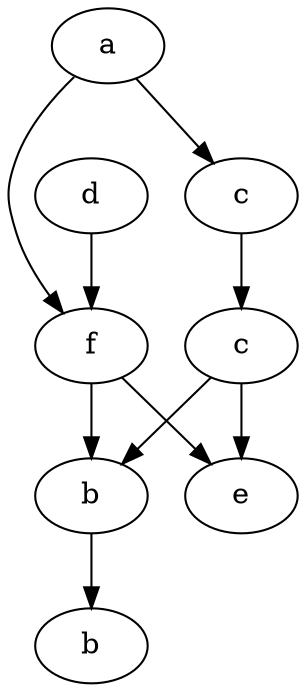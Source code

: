 digraph G {
  0 -> 1;
  1 -> 3;
  2 -> 4;
  0 -> 4;
  4 -> 5;
  3 -> 5;
  5 -> 6;
  4 -> 7;
  3 -> 7;
  0 [label=a];1 [label=c];2 [label=d];3 [label=c];4 [label=f];5 [label=b];6 [label=b];7 [label=e];
}